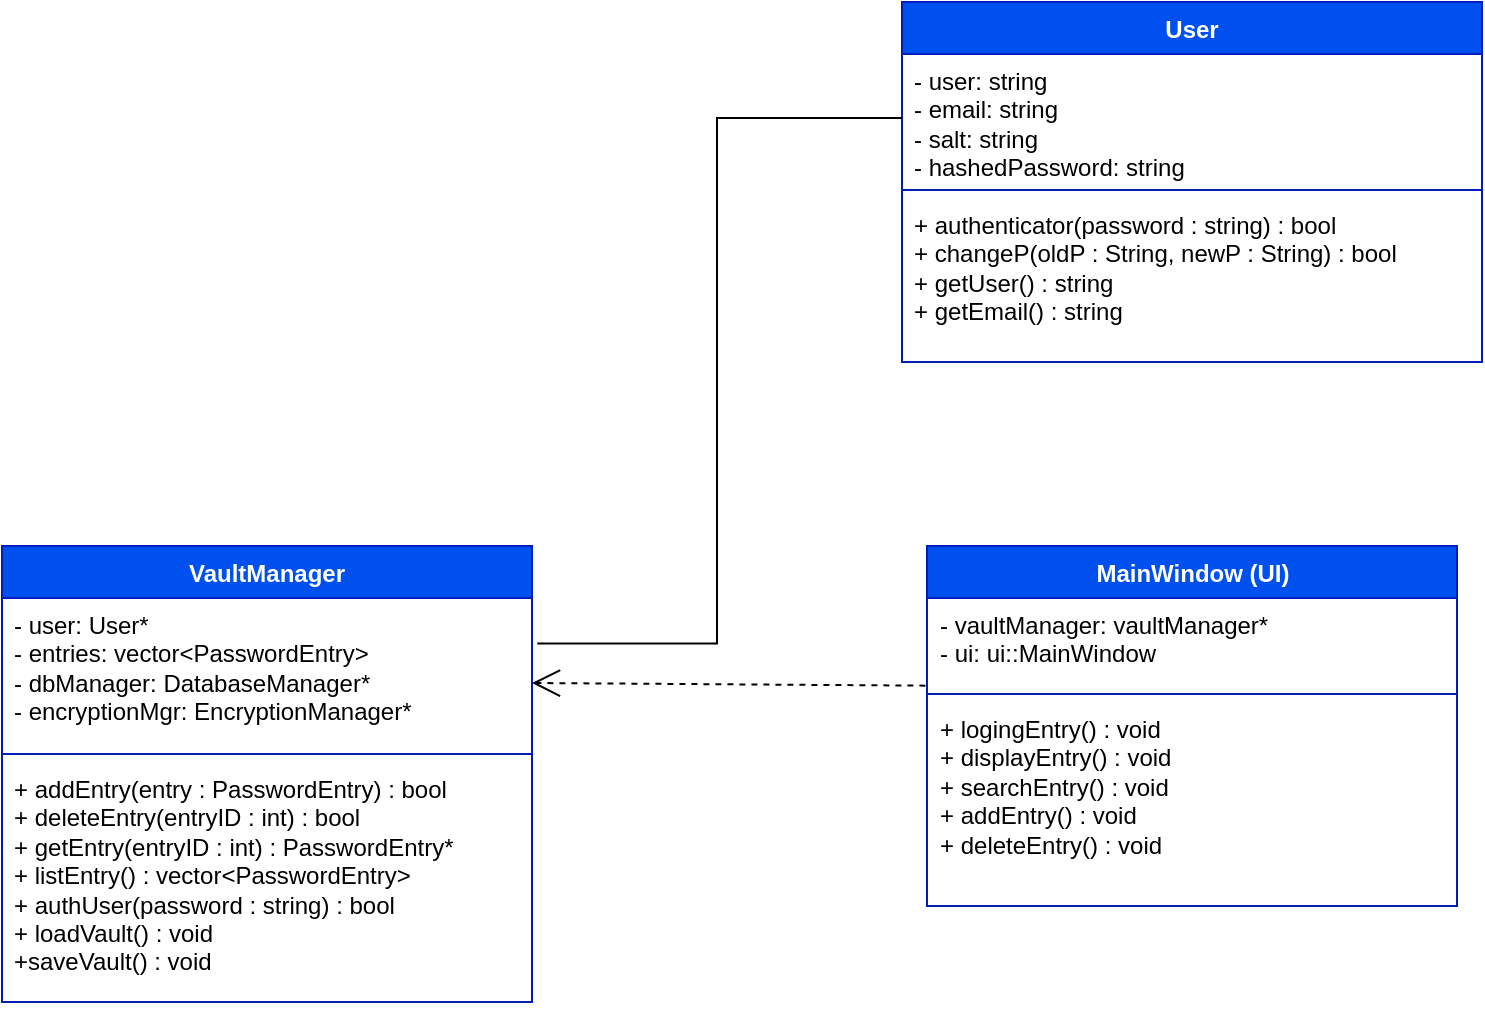 <mxfile version="28.2.5">
  <diagram name="Page-1" id="_tRE6HCRzusyWsLh6r1e">
    <mxGraphModel dx="2315" dy="1036" grid="1" gridSize="10" guides="1" tooltips="1" connect="1" arrows="1" fold="1" page="1" pageScale="1" pageWidth="850" pageHeight="1100" math="0" shadow="0">
      <root>
        <mxCell id="0" />
        <mxCell id="1" parent="0" />
        <mxCell id="9dAQjAFSqnwz1QpxDqAc-3" value="MainWindow (UI)" style="swimlane;fontStyle=1;align=center;verticalAlign=top;childLayout=stackLayout;horizontal=1;startSize=26;horizontalStack=0;resizeParent=1;resizeParentMax=0;resizeLast=0;collapsible=1;marginBottom=0;whiteSpace=wrap;html=1;fillColor=#0050ef;fontColor=#ffffff;strokeColor=#001DBC;" vertex="1" parent="1">
          <mxGeometry x="532.5" y="322" width="265" height="180" as="geometry" />
        </mxCell>
        <mxCell id="9dAQjAFSqnwz1QpxDqAc-4" value="- vaultManager: vaultManager*&lt;div&gt;- ui: ui::MainWindow&lt;/div&gt;" style="text;strokeColor=none;fillColor=none;align=left;verticalAlign=top;spacingLeft=4;spacingRight=4;overflow=hidden;rotatable=0;points=[[0,0.5],[1,0.5]];portConstraint=eastwest;whiteSpace=wrap;html=1;" vertex="1" parent="9dAQjAFSqnwz1QpxDqAc-3">
          <mxGeometry y="26" width="265" height="44" as="geometry" />
        </mxCell>
        <mxCell id="9dAQjAFSqnwz1QpxDqAc-5" value="" style="line;strokeWidth=1;fillColor=none;align=left;verticalAlign=middle;spacingTop=-1;spacingLeft=3;spacingRight=3;rotatable=0;labelPosition=right;points=[];portConstraint=eastwest;strokeColor=inherit;" vertex="1" parent="9dAQjAFSqnwz1QpxDqAc-3">
          <mxGeometry y="70" width="265" height="8" as="geometry" />
        </mxCell>
        <mxCell id="9dAQjAFSqnwz1QpxDqAc-6" value="+ logingEntry() : void&lt;div&gt;+ displayEntry() : void&lt;div&gt;+ searchEntry() : void&lt;/div&gt;&lt;div&gt;+ addEntry() : void&lt;br&gt;&lt;div&gt;+ deleteEntry() : void&lt;/div&gt;&lt;/div&gt;&lt;/div&gt;" style="text;strokeColor=none;fillColor=none;align=left;verticalAlign=top;spacingLeft=4;spacingRight=4;overflow=hidden;rotatable=0;points=[[0,0.5],[1,0.5]];portConstraint=eastwest;whiteSpace=wrap;html=1;" vertex="1" parent="9dAQjAFSqnwz1QpxDqAc-3">
          <mxGeometry y="78" width="265" height="102" as="geometry" />
        </mxCell>
        <mxCell id="9dAQjAFSqnwz1QpxDqAc-7" value="VaultManager" style="swimlane;fontStyle=1;align=center;verticalAlign=top;childLayout=stackLayout;horizontal=1;startSize=26;horizontalStack=0;resizeParent=1;resizeParentMax=0;resizeLast=0;collapsible=1;marginBottom=0;whiteSpace=wrap;html=1;fillColor=#0050ef;fontColor=#ffffff;strokeColor=#001DBC;" vertex="1" parent="1">
          <mxGeometry x="70" y="322" width="265" height="228" as="geometry" />
        </mxCell>
        <mxCell id="9dAQjAFSqnwz1QpxDqAc-8" value="- user: User*&lt;div&gt;- entries: vector&amp;lt;PasswordEntry&amp;gt;&lt;/div&gt;&lt;div&gt;- dbManager: DatabaseManager*&lt;/div&gt;&lt;div&gt;- encryptionMgr: EncryptionManager*&lt;/div&gt;" style="text;strokeColor=none;fillColor=none;align=left;verticalAlign=top;spacingLeft=4;spacingRight=4;overflow=hidden;rotatable=0;points=[[0,0.5],[1,0.5]];portConstraint=eastwest;whiteSpace=wrap;html=1;" vertex="1" parent="9dAQjAFSqnwz1QpxDqAc-7">
          <mxGeometry y="26" width="265" height="74" as="geometry" />
        </mxCell>
        <mxCell id="9dAQjAFSqnwz1QpxDqAc-9" value="" style="line;strokeWidth=1;fillColor=none;align=left;verticalAlign=middle;spacingTop=-1;spacingLeft=3;spacingRight=3;rotatable=0;labelPosition=right;points=[];portConstraint=eastwest;strokeColor=inherit;" vertex="1" parent="9dAQjAFSqnwz1QpxDqAc-7">
          <mxGeometry y="100" width="265" height="8" as="geometry" />
        </mxCell>
        <mxCell id="9dAQjAFSqnwz1QpxDqAc-10" value="+ addEntry(entry : PasswordEntry) : bool&lt;div&gt;+ deleteEntry(entryID : int) : bool&lt;/div&gt;&lt;div&gt;+ getEntry(entryID : int) : PasswordEntry*&lt;/div&gt;&lt;div&gt;+ listEntry() : vector&amp;lt;PasswordEntry&amp;gt;&lt;/div&gt;&lt;div&gt;+ authUser(password : string) : bool&lt;/div&gt;&lt;div&gt;+ loadVault() : void&lt;/div&gt;&lt;div&gt;+saveVault() : void&lt;/div&gt;" style="text;strokeColor=none;fillColor=none;align=left;verticalAlign=top;spacingLeft=4;spacingRight=4;overflow=hidden;rotatable=0;points=[[0,0.5],[1,0.5]];portConstraint=eastwest;whiteSpace=wrap;html=1;" vertex="1" parent="9dAQjAFSqnwz1QpxDqAc-7">
          <mxGeometry y="108" width="265" height="120" as="geometry" />
        </mxCell>
        <mxCell id="9dAQjAFSqnwz1QpxDqAc-11" value="" style="endArrow=open;endSize=12;dashed=1;html=1;rounded=0;exitX=-0.003;exitY=0.996;exitDx=0;exitDy=0;entryX=0.996;entryY=0.304;entryDx=0;entryDy=0;entryPerimeter=0;exitPerimeter=0;" edge="1" parent="1" source="9dAQjAFSqnwz1QpxDqAc-4">
          <mxGeometry width="160" relative="1" as="geometry">
            <mxPoint x="586.06" y="390" as="sourcePoint" />
            <mxPoint x="335.0" y="390.496" as="targetPoint" />
          </mxGeometry>
        </mxCell>
        <mxCell id="9dAQjAFSqnwz1QpxDqAc-12" value="User" style="swimlane;fontStyle=1;align=center;verticalAlign=top;childLayout=stackLayout;horizontal=1;startSize=26;horizontalStack=0;resizeParent=1;resizeParentMax=0;resizeLast=0;collapsible=1;marginBottom=0;whiteSpace=wrap;html=1;fillColor=#0050ef;fontColor=#ffffff;strokeColor=#001DBC;" vertex="1" parent="1">
          <mxGeometry x="520" y="50" width="290" height="180" as="geometry" />
        </mxCell>
        <mxCell id="9dAQjAFSqnwz1QpxDqAc-13" value="- user: string&lt;div&gt;- email: string&lt;/div&gt;&lt;div&gt;- salt: string&lt;/div&gt;&lt;div&gt;- hashedPassword: string&lt;/div&gt;" style="text;strokeColor=none;fillColor=none;align=left;verticalAlign=top;spacingLeft=4;spacingRight=4;overflow=hidden;rotatable=0;points=[[0,0.5],[1,0.5]];portConstraint=eastwest;whiteSpace=wrap;html=1;" vertex="1" parent="9dAQjAFSqnwz1QpxDqAc-12">
          <mxGeometry y="26" width="290" height="64" as="geometry" />
        </mxCell>
        <mxCell id="9dAQjAFSqnwz1QpxDqAc-14" value="" style="line;strokeWidth=1;fillColor=none;align=left;verticalAlign=middle;spacingTop=-1;spacingLeft=3;spacingRight=3;rotatable=0;labelPosition=right;points=[];portConstraint=eastwest;strokeColor=inherit;" vertex="1" parent="9dAQjAFSqnwz1QpxDqAc-12">
          <mxGeometry y="90" width="290" height="8" as="geometry" />
        </mxCell>
        <mxCell id="9dAQjAFSqnwz1QpxDqAc-15" value="+ authenticator(password : string) : bool&lt;div&gt;+ changeP(oldP : String, newP : String) : bool&lt;/div&gt;&lt;div&gt;+ getUser() : string&lt;/div&gt;&lt;div&gt;+ getEmail() : string&lt;/div&gt;" style="text;strokeColor=none;fillColor=none;align=left;verticalAlign=top;spacingLeft=4;spacingRight=4;overflow=hidden;rotatable=0;points=[[0,0.5],[1,0.5]];portConstraint=eastwest;whiteSpace=wrap;html=1;" vertex="1" parent="9dAQjAFSqnwz1QpxDqAc-12">
          <mxGeometry y="98" width="290" height="82" as="geometry" />
        </mxCell>
        <mxCell id="9dAQjAFSqnwz1QpxDqAc-16" value="" style="endArrow=none;html=1;edgeStyle=orthogonalEdgeStyle;rounded=0;exitX=0;exitY=0.5;exitDx=0;exitDy=0;entryX=1.01;entryY=0.307;entryDx=0;entryDy=0;entryPerimeter=0;" edge="1" parent="1" source="9dAQjAFSqnwz1QpxDqAc-13" target="9dAQjAFSqnwz1QpxDqAc-8">
          <mxGeometry relative="1" as="geometry">
            <mxPoint x="350" y="230" as="sourcePoint" />
            <mxPoint x="420" y="360" as="targetPoint" />
          </mxGeometry>
        </mxCell>
      </root>
    </mxGraphModel>
  </diagram>
</mxfile>

